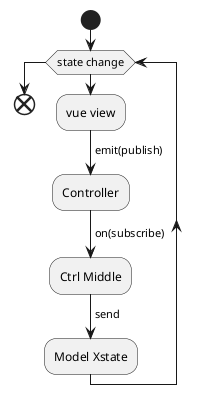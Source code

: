 @startuml
start

while(state change)
:vue view;
-> emit(publish);

:Controller;

-> on(subscribe);

:Ctrl Middle;

-> send;

:Model Xstate;
endwhile

end
@enduml